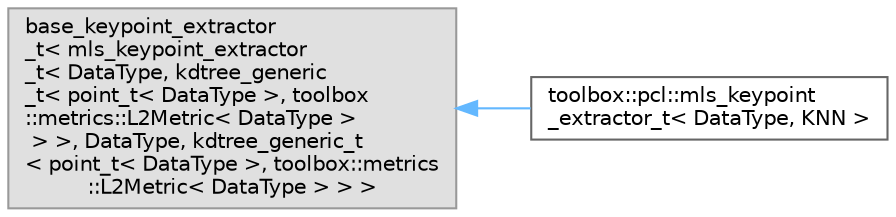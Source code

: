 digraph "Graphical Class Hierarchy"
{
 // LATEX_PDF_SIZE
  bgcolor="transparent";
  edge [fontname=Helvetica,fontsize=10,labelfontname=Helvetica,labelfontsize=10];
  node [fontname=Helvetica,fontsize=10,shape=box,height=0.2,width=0.4];
  rankdir="LR";
  Node0 [id="Node000000",label="base_keypoint_extractor\l_t\< mls_keypoint_extractor\l_t\< DataType, kdtree_generic\l_t\< point_t\< DataType \>, toolbox\l::metrics::L2Metric\< DataType \>\l \> \>, DataType, kdtree_generic_t\l\< point_t\< DataType \>, toolbox::metrics\l::L2Metric\< DataType \> \> \>",height=0.2,width=0.4,color="grey60", fillcolor="#E0E0E0", style="filled",tooltip=" "];
  Node0 -> Node1 [id="edge13_Node000000_Node000001",dir="back",color="steelblue1",style="solid",tooltip=" "];
  Node1 [id="Node000001",label="toolbox::pcl::mls_keypoint\l_extractor_t\< DataType, KNN \>",height=0.2,width=0.4,color="grey40", fillcolor="white", style="filled",URL="$classtoolbox_1_1pcl_1_1mls__keypoint__extractor__t.html",tooltip="MLS (Moving Least Squares) 关键点提取器 / MLS (Moving Least Squares) keypoint extractor."];
}
